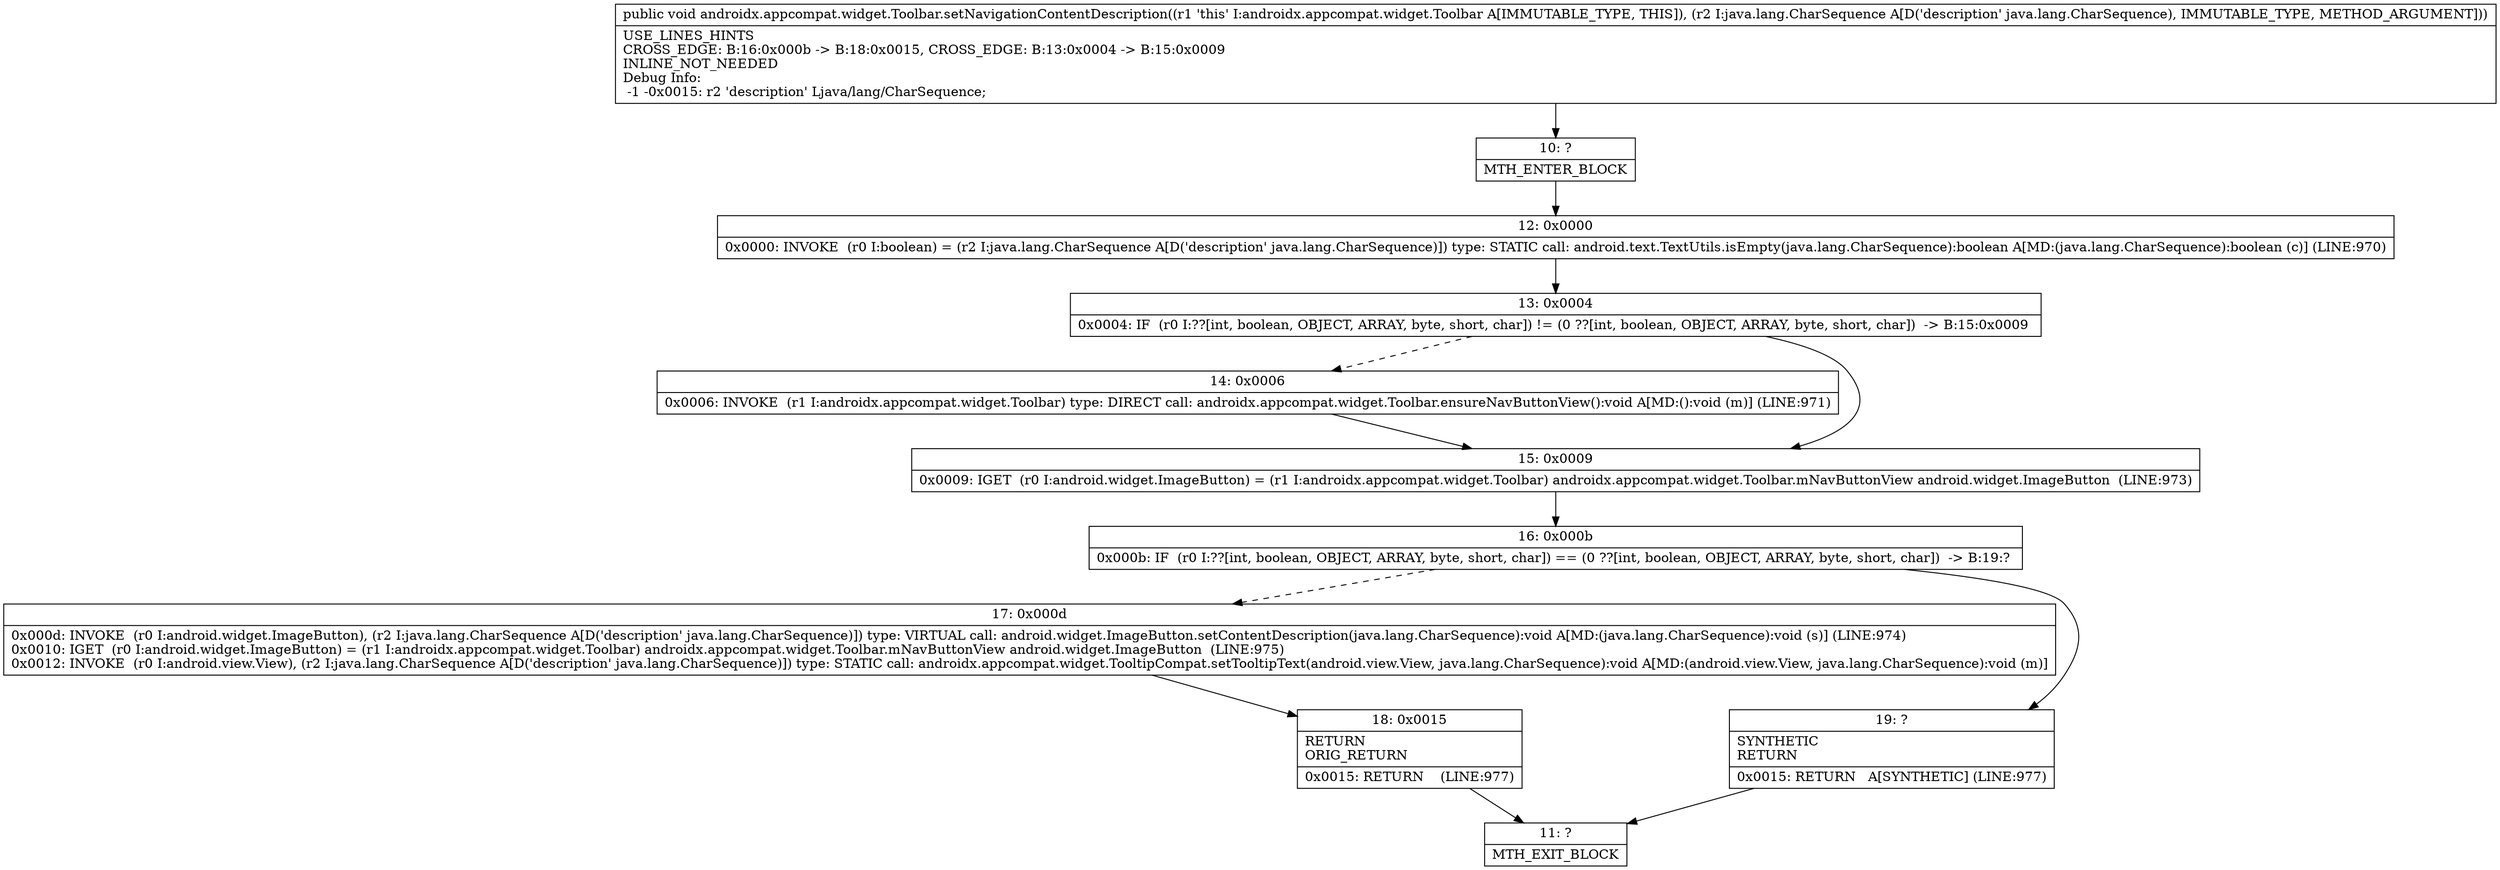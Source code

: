 digraph "CFG forandroidx.appcompat.widget.Toolbar.setNavigationContentDescription(Ljava\/lang\/CharSequence;)V" {
Node_10 [shape=record,label="{10\:\ ?|MTH_ENTER_BLOCK\l}"];
Node_12 [shape=record,label="{12\:\ 0x0000|0x0000: INVOKE  (r0 I:boolean) = (r2 I:java.lang.CharSequence A[D('description' java.lang.CharSequence)]) type: STATIC call: android.text.TextUtils.isEmpty(java.lang.CharSequence):boolean A[MD:(java.lang.CharSequence):boolean (c)] (LINE:970)\l}"];
Node_13 [shape=record,label="{13\:\ 0x0004|0x0004: IF  (r0 I:??[int, boolean, OBJECT, ARRAY, byte, short, char]) != (0 ??[int, boolean, OBJECT, ARRAY, byte, short, char])  \-\> B:15:0x0009 \l}"];
Node_14 [shape=record,label="{14\:\ 0x0006|0x0006: INVOKE  (r1 I:androidx.appcompat.widget.Toolbar) type: DIRECT call: androidx.appcompat.widget.Toolbar.ensureNavButtonView():void A[MD:():void (m)] (LINE:971)\l}"];
Node_15 [shape=record,label="{15\:\ 0x0009|0x0009: IGET  (r0 I:android.widget.ImageButton) = (r1 I:androidx.appcompat.widget.Toolbar) androidx.appcompat.widget.Toolbar.mNavButtonView android.widget.ImageButton  (LINE:973)\l}"];
Node_16 [shape=record,label="{16\:\ 0x000b|0x000b: IF  (r0 I:??[int, boolean, OBJECT, ARRAY, byte, short, char]) == (0 ??[int, boolean, OBJECT, ARRAY, byte, short, char])  \-\> B:19:? \l}"];
Node_17 [shape=record,label="{17\:\ 0x000d|0x000d: INVOKE  (r0 I:android.widget.ImageButton), (r2 I:java.lang.CharSequence A[D('description' java.lang.CharSequence)]) type: VIRTUAL call: android.widget.ImageButton.setContentDescription(java.lang.CharSequence):void A[MD:(java.lang.CharSequence):void (s)] (LINE:974)\l0x0010: IGET  (r0 I:android.widget.ImageButton) = (r1 I:androidx.appcompat.widget.Toolbar) androidx.appcompat.widget.Toolbar.mNavButtonView android.widget.ImageButton  (LINE:975)\l0x0012: INVOKE  (r0 I:android.view.View), (r2 I:java.lang.CharSequence A[D('description' java.lang.CharSequence)]) type: STATIC call: androidx.appcompat.widget.TooltipCompat.setTooltipText(android.view.View, java.lang.CharSequence):void A[MD:(android.view.View, java.lang.CharSequence):void (m)]\l}"];
Node_18 [shape=record,label="{18\:\ 0x0015|RETURN\lORIG_RETURN\l|0x0015: RETURN    (LINE:977)\l}"];
Node_11 [shape=record,label="{11\:\ ?|MTH_EXIT_BLOCK\l}"];
Node_19 [shape=record,label="{19\:\ ?|SYNTHETIC\lRETURN\l|0x0015: RETURN   A[SYNTHETIC] (LINE:977)\l}"];
MethodNode[shape=record,label="{public void androidx.appcompat.widget.Toolbar.setNavigationContentDescription((r1 'this' I:androidx.appcompat.widget.Toolbar A[IMMUTABLE_TYPE, THIS]), (r2 I:java.lang.CharSequence A[D('description' java.lang.CharSequence), IMMUTABLE_TYPE, METHOD_ARGUMENT]))  | USE_LINES_HINTS\lCROSS_EDGE: B:16:0x000b \-\> B:18:0x0015, CROSS_EDGE: B:13:0x0004 \-\> B:15:0x0009\lINLINE_NOT_NEEDED\lDebug Info:\l  \-1 \-0x0015: r2 'description' Ljava\/lang\/CharSequence;\l}"];
MethodNode -> Node_10;Node_10 -> Node_12;
Node_12 -> Node_13;
Node_13 -> Node_14[style=dashed];
Node_13 -> Node_15;
Node_14 -> Node_15;
Node_15 -> Node_16;
Node_16 -> Node_17[style=dashed];
Node_16 -> Node_19;
Node_17 -> Node_18;
Node_18 -> Node_11;
Node_19 -> Node_11;
}


